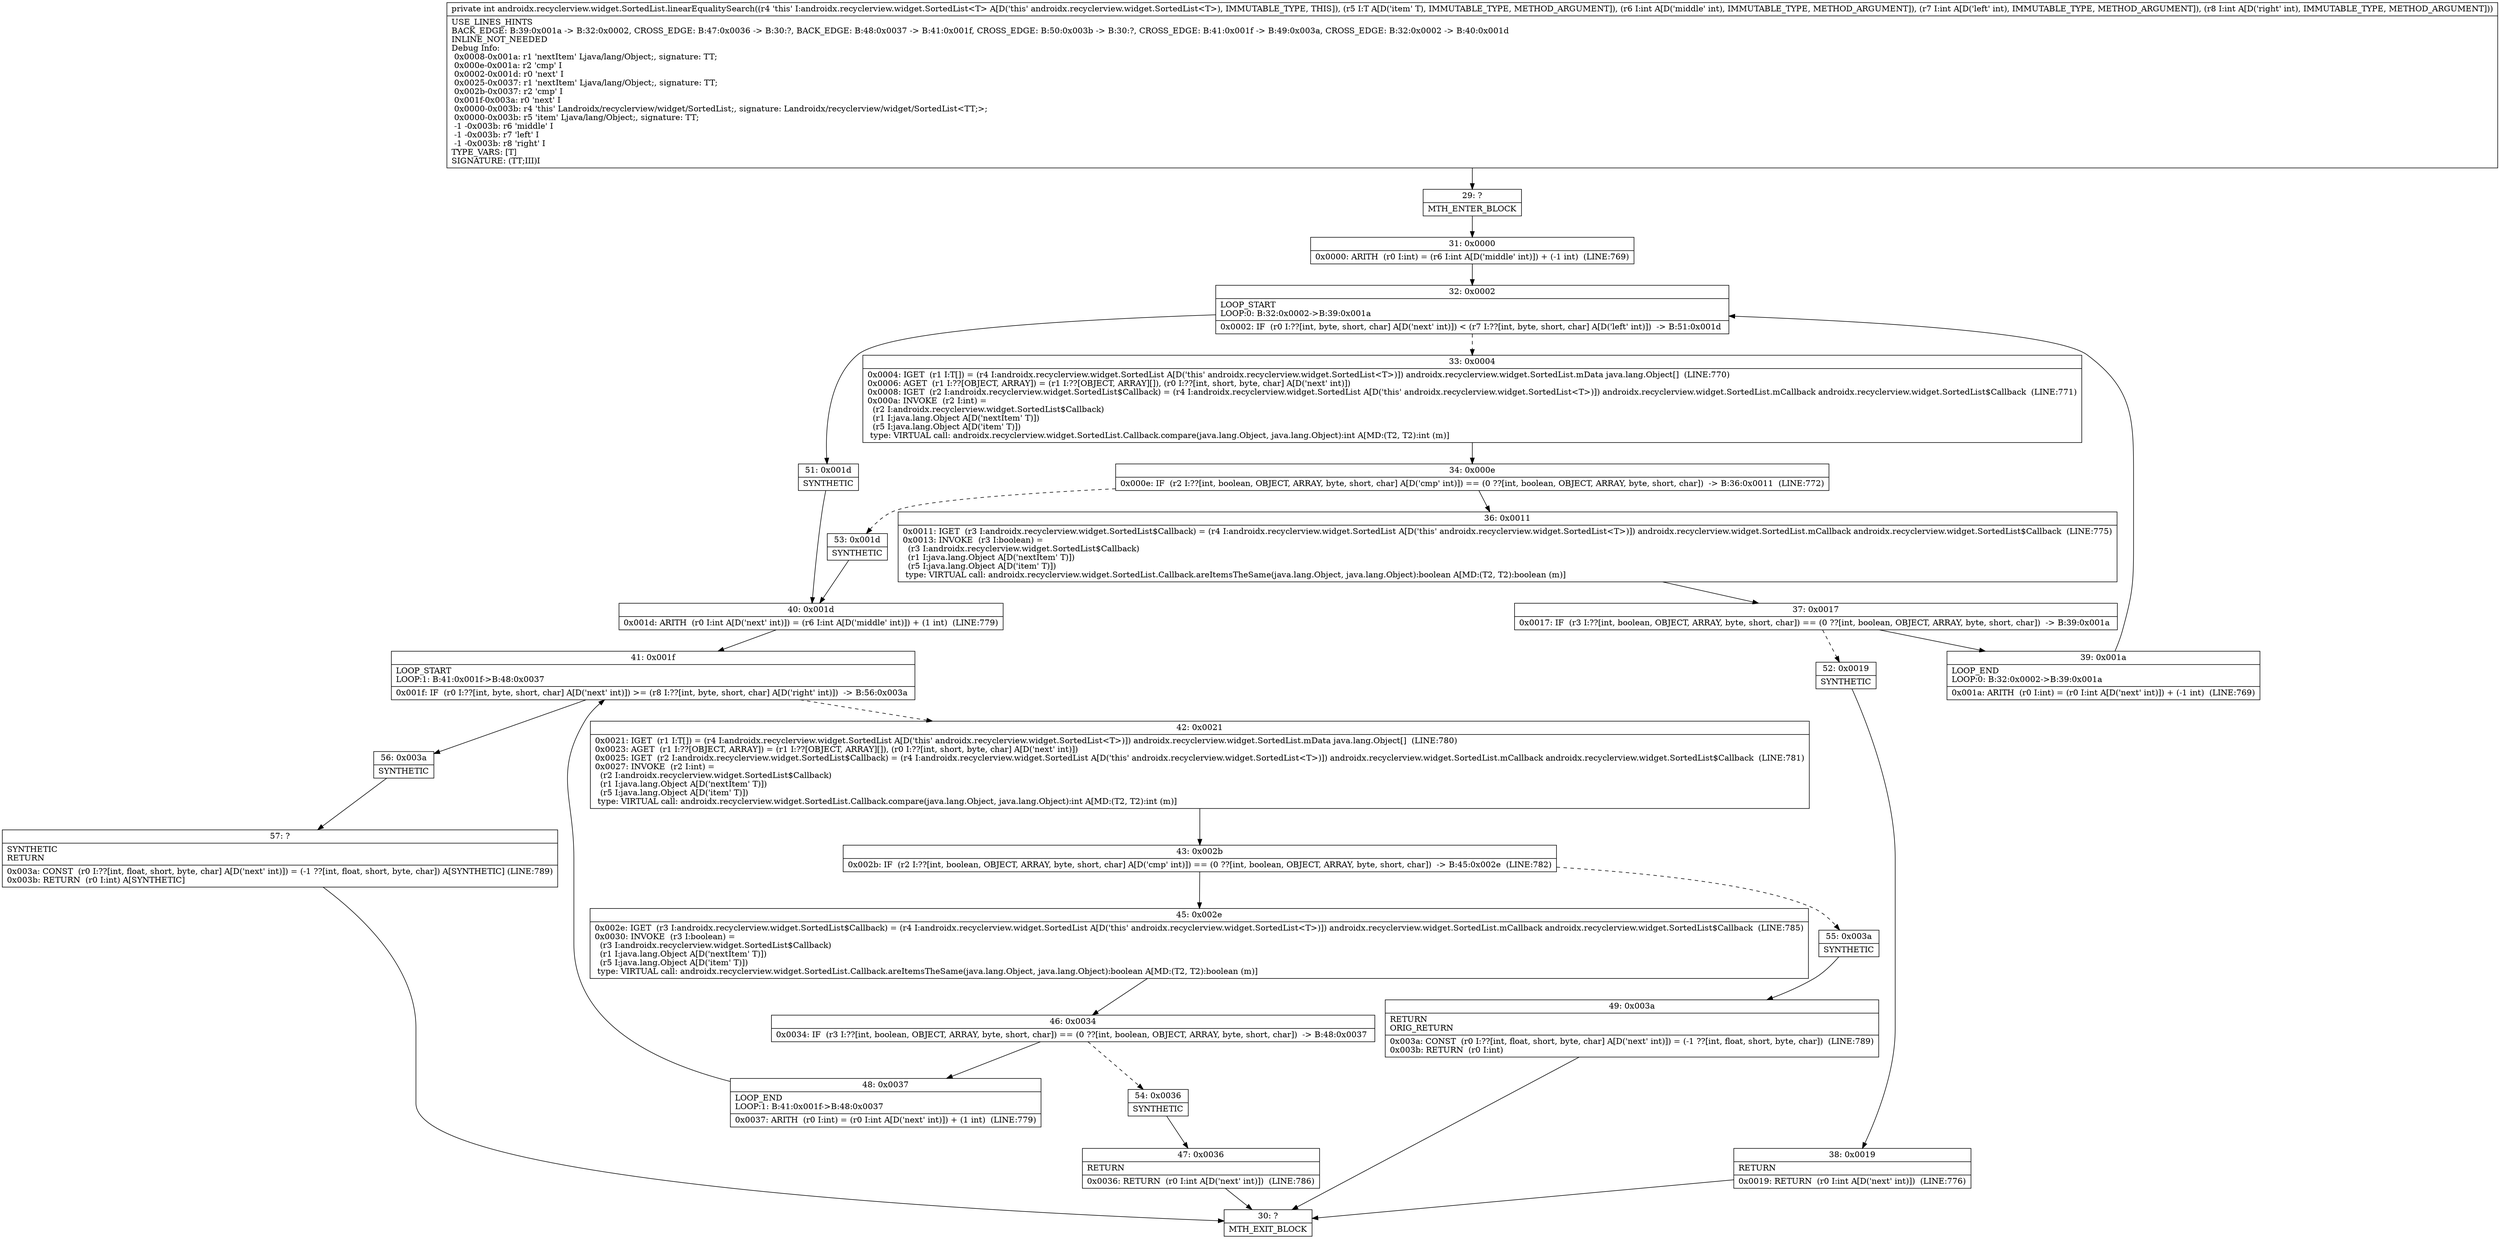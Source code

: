 digraph "CFG forandroidx.recyclerview.widget.SortedList.linearEqualitySearch(Ljava\/lang\/Object;III)I" {
Node_29 [shape=record,label="{29\:\ ?|MTH_ENTER_BLOCK\l}"];
Node_31 [shape=record,label="{31\:\ 0x0000|0x0000: ARITH  (r0 I:int) = (r6 I:int A[D('middle' int)]) + (\-1 int)  (LINE:769)\l}"];
Node_32 [shape=record,label="{32\:\ 0x0002|LOOP_START\lLOOP:0: B:32:0x0002\-\>B:39:0x001a\l|0x0002: IF  (r0 I:??[int, byte, short, char] A[D('next' int)]) \< (r7 I:??[int, byte, short, char] A[D('left' int)])  \-\> B:51:0x001d \l}"];
Node_33 [shape=record,label="{33\:\ 0x0004|0x0004: IGET  (r1 I:T[]) = (r4 I:androidx.recyclerview.widget.SortedList A[D('this' androidx.recyclerview.widget.SortedList\<T\>)]) androidx.recyclerview.widget.SortedList.mData java.lang.Object[]  (LINE:770)\l0x0006: AGET  (r1 I:??[OBJECT, ARRAY]) = (r1 I:??[OBJECT, ARRAY][]), (r0 I:??[int, short, byte, char] A[D('next' int)]) \l0x0008: IGET  (r2 I:androidx.recyclerview.widget.SortedList$Callback) = (r4 I:androidx.recyclerview.widget.SortedList A[D('this' androidx.recyclerview.widget.SortedList\<T\>)]) androidx.recyclerview.widget.SortedList.mCallback androidx.recyclerview.widget.SortedList$Callback  (LINE:771)\l0x000a: INVOKE  (r2 I:int) = \l  (r2 I:androidx.recyclerview.widget.SortedList$Callback)\l  (r1 I:java.lang.Object A[D('nextItem' T)])\l  (r5 I:java.lang.Object A[D('item' T)])\l type: VIRTUAL call: androidx.recyclerview.widget.SortedList.Callback.compare(java.lang.Object, java.lang.Object):int A[MD:(T2, T2):int (m)]\l}"];
Node_34 [shape=record,label="{34\:\ 0x000e|0x000e: IF  (r2 I:??[int, boolean, OBJECT, ARRAY, byte, short, char] A[D('cmp' int)]) == (0 ??[int, boolean, OBJECT, ARRAY, byte, short, char])  \-\> B:36:0x0011  (LINE:772)\l}"];
Node_36 [shape=record,label="{36\:\ 0x0011|0x0011: IGET  (r3 I:androidx.recyclerview.widget.SortedList$Callback) = (r4 I:androidx.recyclerview.widget.SortedList A[D('this' androidx.recyclerview.widget.SortedList\<T\>)]) androidx.recyclerview.widget.SortedList.mCallback androidx.recyclerview.widget.SortedList$Callback  (LINE:775)\l0x0013: INVOKE  (r3 I:boolean) = \l  (r3 I:androidx.recyclerview.widget.SortedList$Callback)\l  (r1 I:java.lang.Object A[D('nextItem' T)])\l  (r5 I:java.lang.Object A[D('item' T)])\l type: VIRTUAL call: androidx.recyclerview.widget.SortedList.Callback.areItemsTheSame(java.lang.Object, java.lang.Object):boolean A[MD:(T2, T2):boolean (m)]\l}"];
Node_37 [shape=record,label="{37\:\ 0x0017|0x0017: IF  (r3 I:??[int, boolean, OBJECT, ARRAY, byte, short, char]) == (0 ??[int, boolean, OBJECT, ARRAY, byte, short, char])  \-\> B:39:0x001a \l}"];
Node_39 [shape=record,label="{39\:\ 0x001a|LOOP_END\lLOOP:0: B:32:0x0002\-\>B:39:0x001a\l|0x001a: ARITH  (r0 I:int) = (r0 I:int A[D('next' int)]) + (\-1 int)  (LINE:769)\l}"];
Node_52 [shape=record,label="{52\:\ 0x0019|SYNTHETIC\l}"];
Node_38 [shape=record,label="{38\:\ 0x0019|RETURN\l|0x0019: RETURN  (r0 I:int A[D('next' int)])  (LINE:776)\l}"];
Node_30 [shape=record,label="{30\:\ ?|MTH_EXIT_BLOCK\l}"];
Node_53 [shape=record,label="{53\:\ 0x001d|SYNTHETIC\l}"];
Node_40 [shape=record,label="{40\:\ 0x001d|0x001d: ARITH  (r0 I:int A[D('next' int)]) = (r6 I:int A[D('middle' int)]) + (1 int)  (LINE:779)\l}"];
Node_41 [shape=record,label="{41\:\ 0x001f|LOOP_START\lLOOP:1: B:41:0x001f\-\>B:48:0x0037\l|0x001f: IF  (r0 I:??[int, byte, short, char] A[D('next' int)]) \>= (r8 I:??[int, byte, short, char] A[D('right' int)])  \-\> B:56:0x003a \l}"];
Node_42 [shape=record,label="{42\:\ 0x0021|0x0021: IGET  (r1 I:T[]) = (r4 I:androidx.recyclerview.widget.SortedList A[D('this' androidx.recyclerview.widget.SortedList\<T\>)]) androidx.recyclerview.widget.SortedList.mData java.lang.Object[]  (LINE:780)\l0x0023: AGET  (r1 I:??[OBJECT, ARRAY]) = (r1 I:??[OBJECT, ARRAY][]), (r0 I:??[int, short, byte, char] A[D('next' int)]) \l0x0025: IGET  (r2 I:androidx.recyclerview.widget.SortedList$Callback) = (r4 I:androidx.recyclerview.widget.SortedList A[D('this' androidx.recyclerview.widget.SortedList\<T\>)]) androidx.recyclerview.widget.SortedList.mCallback androidx.recyclerview.widget.SortedList$Callback  (LINE:781)\l0x0027: INVOKE  (r2 I:int) = \l  (r2 I:androidx.recyclerview.widget.SortedList$Callback)\l  (r1 I:java.lang.Object A[D('nextItem' T)])\l  (r5 I:java.lang.Object A[D('item' T)])\l type: VIRTUAL call: androidx.recyclerview.widget.SortedList.Callback.compare(java.lang.Object, java.lang.Object):int A[MD:(T2, T2):int (m)]\l}"];
Node_43 [shape=record,label="{43\:\ 0x002b|0x002b: IF  (r2 I:??[int, boolean, OBJECT, ARRAY, byte, short, char] A[D('cmp' int)]) == (0 ??[int, boolean, OBJECT, ARRAY, byte, short, char])  \-\> B:45:0x002e  (LINE:782)\l}"];
Node_45 [shape=record,label="{45\:\ 0x002e|0x002e: IGET  (r3 I:androidx.recyclerview.widget.SortedList$Callback) = (r4 I:androidx.recyclerview.widget.SortedList A[D('this' androidx.recyclerview.widget.SortedList\<T\>)]) androidx.recyclerview.widget.SortedList.mCallback androidx.recyclerview.widget.SortedList$Callback  (LINE:785)\l0x0030: INVOKE  (r3 I:boolean) = \l  (r3 I:androidx.recyclerview.widget.SortedList$Callback)\l  (r1 I:java.lang.Object A[D('nextItem' T)])\l  (r5 I:java.lang.Object A[D('item' T)])\l type: VIRTUAL call: androidx.recyclerview.widget.SortedList.Callback.areItemsTheSame(java.lang.Object, java.lang.Object):boolean A[MD:(T2, T2):boolean (m)]\l}"];
Node_46 [shape=record,label="{46\:\ 0x0034|0x0034: IF  (r3 I:??[int, boolean, OBJECT, ARRAY, byte, short, char]) == (0 ??[int, boolean, OBJECT, ARRAY, byte, short, char])  \-\> B:48:0x0037 \l}"];
Node_48 [shape=record,label="{48\:\ 0x0037|LOOP_END\lLOOP:1: B:41:0x001f\-\>B:48:0x0037\l|0x0037: ARITH  (r0 I:int) = (r0 I:int A[D('next' int)]) + (1 int)  (LINE:779)\l}"];
Node_54 [shape=record,label="{54\:\ 0x0036|SYNTHETIC\l}"];
Node_47 [shape=record,label="{47\:\ 0x0036|RETURN\l|0x0036: RETURN  (r0 I:int A[D('next' int)])  (LINE:786)\l}"];
Node_55 [shape=record,label="{55\:\ 0x003a|SYNTHETIC\l}"];
Node_49 [shape=record,label="{49\:\ 0x003a|RETURN\lORIG_RETURN\l|0x003a: CONST  (r0 I:??[int, float, short, byte, char] A[D('next' int)]) = (\-1 ??[int, float, short, byte, char])  (LINE:789)\l0x003b: RETURN  (r0 I:int) \l}"];
Node_56 [shape=record,label="{56\:\ 0x003a|SYNTHETIC\l}"];
Node_57 [shape=record,label="{57\:\ ?|SYNTHETIC\lRETURN\l|0x003a: CONST  (r0 I:??[int, float, short, byte, char] A[D('next' int)]) = (\-1 ??[int, float, short, byte, char]) A[SYNTHETIC] (LINE:789)\l0x003b: RETURN  (r0 I:int) A[SYNTHETIC]\l}"];
Node_51 [shape=record,label="{51\:\ 0x001d|SYNTHETIC\l}"];
MethodNode[shape=record,label="{private int androidx.recyclerview.widget.SortedList.linearEqualitySearch((r4 'this' I:androidx.recyclerview.widget.SortedList\<T\> A[D('this' androidx.recyclerview.widget.SortedList\<T\>), IMMUTABLE_TYPE, THIS]), (r5 I:T A[D('item' T), IMMUTABLE_TYPE, METHOD_ARGUMENT]), (r6 I:int A[D('middle' int), IMMUTABLE_TYPE, METHOD_ARGUMENT]), (r7 I:int A[D('left' int), IMMUTABLE_TYPE, METHOD_ARGUMENT]), (r8 I:int A[D('right' int), IMMUTABLE_TYPE, METHOD_ARGUMENT]))  | USE_LINES_HINTS\lBACK_EDGE: B:39:0x001a \-\> B:32:0x0002, CROSS_EDGE: B:47:0x0036 \-\> B:30:?, BACK_EDGE: B:48:0x0037 \-\> B:41:0x001f, CROSS_EDGE: B:50:0x003b \-\> B:30:?, CROSS_EDGE: B:41:0x001f \-\> B:49:0x003a, CROSS_EDGE: B:32:0x0002 \-\> B:40:0x001d\lINLINE_NOT_NEEDED\lDebug Info:\l  0x0008\-0x001a: r1 'nextItem' Ljava\/lang\/Object;, signature: TT;\l  0x000e\-0x001a: r2 'cmp' I\l  0x0002\-0x001d: r0 'next' I\l  0x0025\-0x0037: r1 'nextItem' Ljava\/lang\/Object;, signature: TT;\l  0x002b\-0x0037: r2 'cmp' I\l  0x001f\-0x003a: r0 'next' I\l  0x0000\-0x003b: r4 'this' Landroidx\/recyclerview\/widget\/SortedList;, signature: Landroidx\/recyclerview\/widget\/SortedList\<TT;\>;\l  0x0000\-0x003b: r5 'item' Ljava\/lang\/Object;, signature: TT;\l  \-1 \-0x003b: r6 'middle' I\l  \-1 \-0x003b: r7 'left' I\l  \-1 \-0x003b: r8 'right' I\lTYPE_VARS: [T]\lSIGNATURE: (TT;III)I\l}"];
MethodNode -> Node_29;Node_29 -> Node_31;
Node_31 -> Node_32;
Node_32 -> Node_33[style=dashed];
Node_32 -> Node_51;
Node_33 -> Node_34;
Node_34 -> Node_36;
Node_34 -> Node_53[style=dashed];
Node_36 -> Node_37;
Node_37 -> Node_39;
Node_37 -> Node_52[style=dashed];
Node_39 -> Node_32;
Node_52 -> Node_38;
Node_38 -> Node_30;
Node_53 -> Node_40;
Node_40 -> Node_41;
Node_41 -> Node_42[style=dashed];
Node_41 -> Node_56;
Node_42 -> Node_43;
Node_43 -> Node_45;
Node_43 -> Node_55[style=dashed];
Node_45 -> Node_46;
Node_46 -> Node_48;
Node_46 -> Node_54[style=dashed];
Node_48 -> Node_41;
Node_54 -> Node_47;
Node_47 -> Node_30;
Node_55 -> Node_49;
Node_49 -> Node_30;
Node_56 -> Node_57;
Node_57 -> Node_30;
Node_51 -> Node_40;
}

